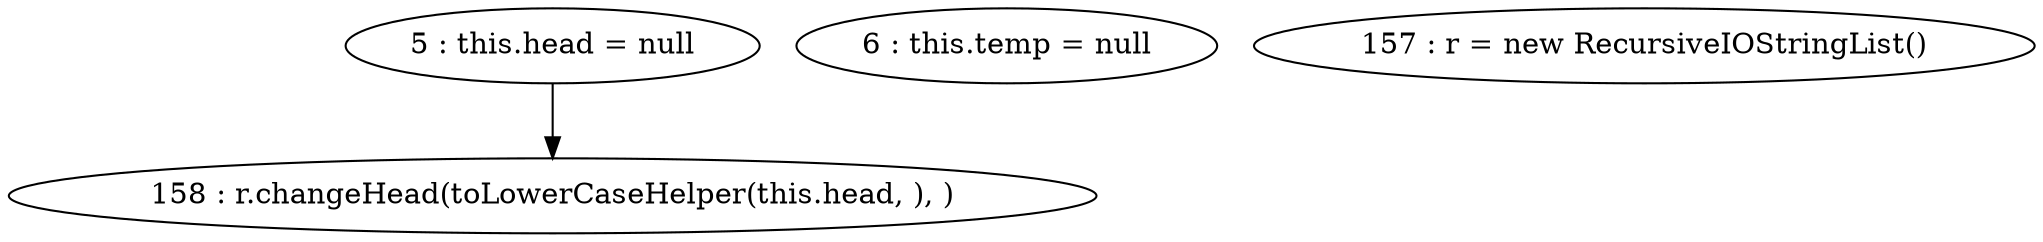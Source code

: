 digraph G {
"5 : this.head = null"
"5 : this.head = null" -> "158 : r.changeHead(toLowerCaseHelper(this.head, ), )"
"6 : this.temp = null"
"157 : r = new RecursiveIOStringList()"
"158 : r.changeHead(toLowerCaseHelper(this.head, ), )"
}